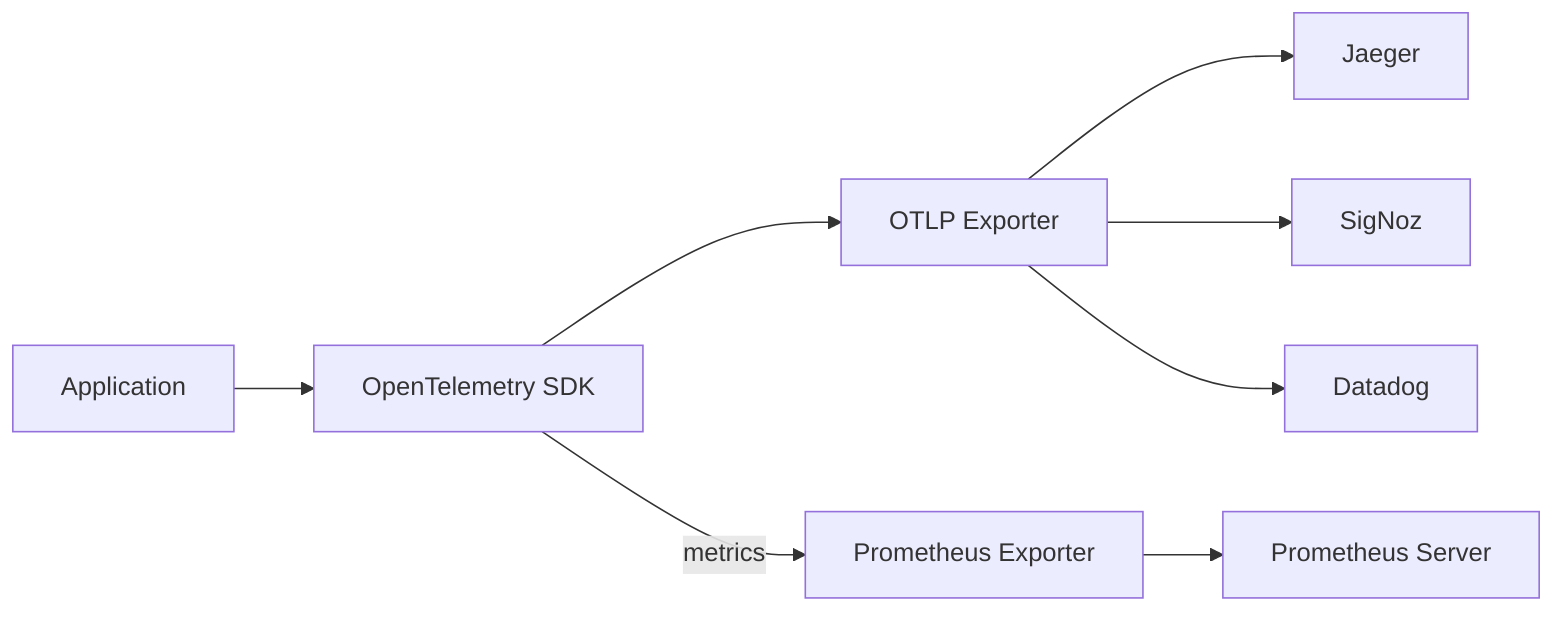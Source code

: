 flowchart LR
  App[Application] --> OTel[OpenTelemetry SDK]
  OTel --> OTLP[OTLP Exporter]
  OTLP --> Jaeger[Jaeger]
  OTLP --> SigNoz[SigNoz]
  OTLP --> Datadog[Datadog]
  OTel -->|metrics| Prom[Prometheus Exporter]
  Prom --> Prometheus[Prometheus Server]